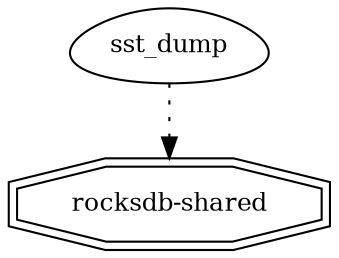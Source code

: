 digraph "sst_dump" {
node [
  fontsize = "12"
];
    "node91" [ label = "sst_dump", shape = egg ];
    "node50" [ label = "rocksdb-shared", shape = doubleoctagon ];
    "node91" -> "node50" [ style = dotted ] // sst_dump -> rocksdb-shared
}

